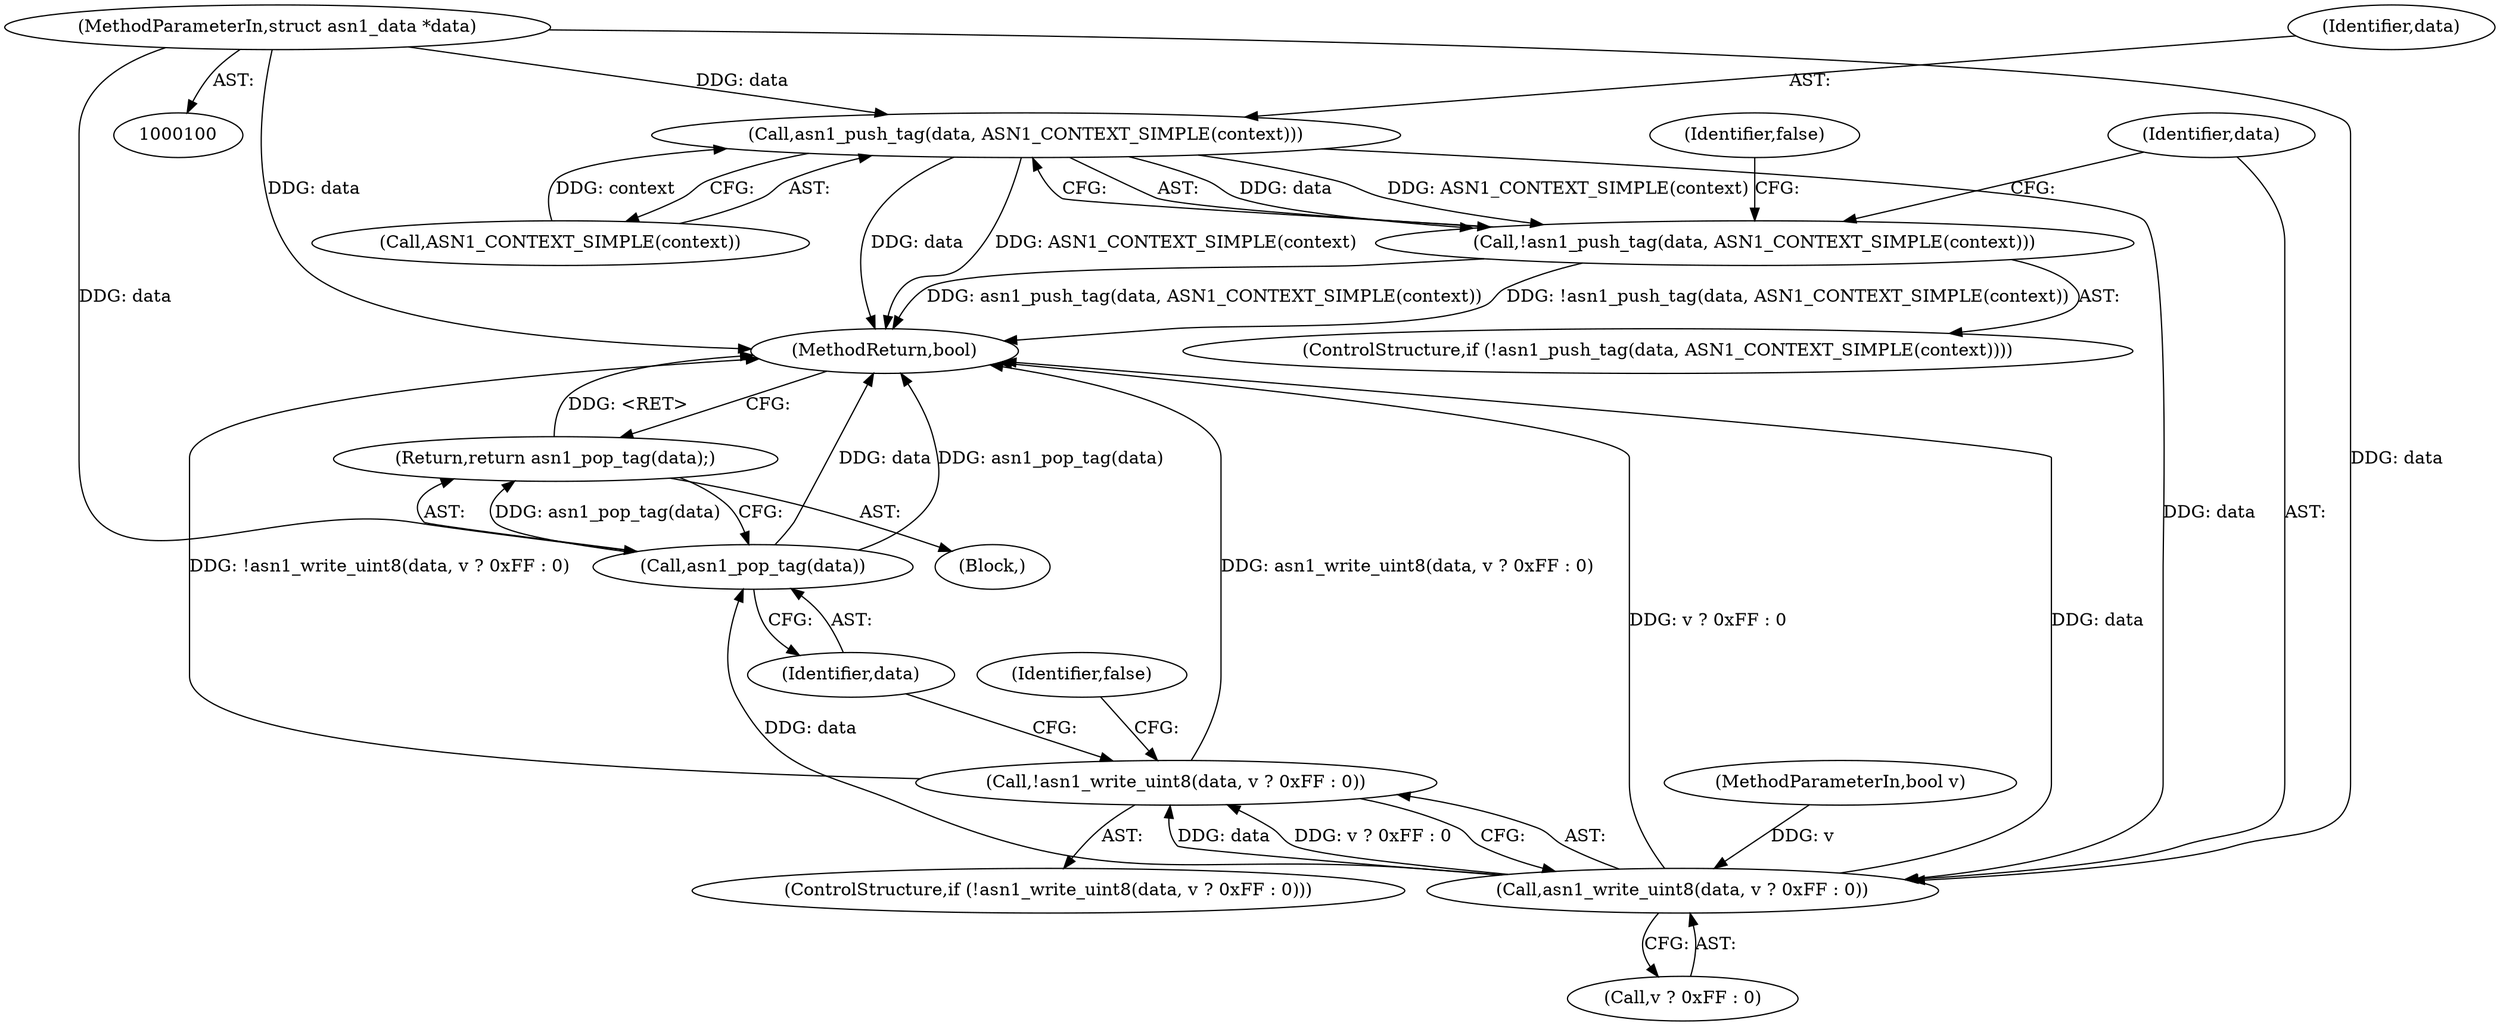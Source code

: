 digraph "0_samba_9d989c9dd7a5b92d0c5d65287935471b83b6e884_2@pointer" {
"1000101" [label="(MethodParameterIn,struct asn1_data *data)"];
"1000107" [label="(Call,asn1_push_tag(data, ASN1_CONTEXT_SIMPLE(context)))"];
"1000106" [label="(Call,!asn1_push_tag(data, ASN1_CONTEXT_SIMPLE(context)))"];
"1000115" [label="(Call,asn1_write_uint8(data, v ? 0xFF : 0))"];
"1000114" [label="(Call,!asn1_write_uint8(data, v ? 0xFF : 0))"];
"1000124" [label="(Call,asn1_pop_tag(data))"];
"1000123" [label="(Return,return asn1_pop_tag(data);)"];
"1000109" [label="(Call,ASN1_CONTEXT_SIMPLE(context))"];
"1000108" [label="(Identifier,data)"];
"1000114" [label="(Call,!asn1_write_uint8(data, v ? 0xFF : 0))"];
"1000123" [label="(Return,return asn1_pop_tag(data);)"];
"1000117" [label="(Call,v ? 0xFF : 0)"];
"1000113" [label="(ControlStructure,if (!asn1_write_uint8(data, v ? 0xFF : 0)))"];
"1000122" [label="(Identifier,false)"];
"1000106" [label="(Call,!asn1_push_tag(data, ASN1_CONTEXT_SIMPLE(context)))"];
"1000112" [label="(Identifier,false)"];
"1000126" [label="(MethodReturn,bool)"];
"1000115" [label="(Call,asn1_write_uint8(data, v ? 0xFF : 0))"];
"1000105" [label="(ControlStructure,if (!asn1_push_tag(data, ASN1_CONTEXT_SIMPLE(context))))"];
"1000102" [label="(MethodParameterIn,bool v)"];
"1000125" [label="(Identifier,data)"];
"1000104" [label="(Block,)"];
"1000124" [label="(Call,asn1_pop_tag(data))"];
"1000116" [label="(Identifier,data)"];
"1000107" [label="(Call,asn1_push_tag(data, ASN1_CONTEXT_SIMPLE(context)))"];
"1000101" [label="(MethodParameterIn,struct asn1_data *data)"];
"1000101" -> "1000100"  [label="AST: "];
"1000101" -> "1000126"  [label="DDG: data"];
"1000101" -> "1000107"  [label="DDG: data"];
"1000101" -> "1000115"  [label="DDG: data"];
"1000101" -> "1000124"  [label="DDG: data"];
"1000107" -> "1000106"  [label="AST: "];
"1000107" -> "1000109"  [label="CFG: "];
"1000108" -> "1000107"  [label="AST: "];
"1000109" -> "1000107"  [label="AST: "];
"1000106" -> "1000107"  [label="CFG: "];
"1000107" -> "1000126"  [label="DDG: data"];
"1000107" -> "1000126"  [label="DDG: ASN1_CONTEXT_SIMPLE(context)"];
"1000107" -> "1000106"  [label="DDG: data"];
"1000107" -> "1000106"  [label="DDG: ASN1_CONTEXT_SIMPLE(context)"];
"1000109" -> "1000107"  [label="DDG: context"];
"1000107" -> "1000115"  [label="DDG: data"];
"1000106" -> "1000105"  [label="AST: "];
"1000112" -> "1000106"  [label="CFG: "];
"1000116" -> "1000106"  [label="CFG: "];
"1000106" -> "1000126"  [label="DDG: asn1_push_tag(data, ASN1_CONTEXT_SIMPLE(context))"];
"1000106" -> "1000126"  [label="DDG: !asn1_push_tag(data, ASN1_CONTEXT_SIMPLE(context))"];
"1000115" -> "1000114"  [label="AST: "];
"1000115" -> "1000117"  [label="CFG: "];
"1000116" -> "1000115"  [label="AST: "];
"1000117" -> "1000115"  [label="AST: "];
"1000114" -> "1000115"  [label="CFG: "];
"1000115" -> "1000126"  [label="DDG: v ? 0xFF : 0"];
"1000115" -> "1000126"  [label="DDG: data"];
"1000115" -> "1000114"  [label="DDG: data"];
"1000115" -> "1000114"  [label="DDG: v ? 0xFF : 0"];
"1000102" -> "1000115"  [label="DDG: v"];
"1000115" -> "1000124"  [label="DDG: data"];
"1000114" -> "1000113"  [label="AST: "];
"1000122" -> "1000114"  [label="CFG: "];
"1000125" -> "1000114"  [label="CFG: "];
"1000114" -> "1000126"  [label="DDG: !asn1_write_uint8(data, v ? 0xFF : 0)"];
"1000114" -> "1000126"  [label="DDG: asn1_write_uint8(data, v ? 0xFF : 0)"];
"1000124" -> "1000123"  [label="AST: "];
"1000124" -> "1000125"  [label="CFG: "];
"1000125" -> "1000124"  [label="AST: "];
"1000123" -> "1000124"  [label="CFG: "];
"1000124" -> "1000126"  [label="DDG: data"];
"1000124" -> "1000126"  [label="DDG: asn1_pop_tag(data)"];
"1000124" -> "1000123"  [label="DDG: asn1_pop_tag(data)"];
"1000123" -> "1000104"  [label="AST: "];
"1000126" -> "1000123"  [label="CFG: "];
"1000123" -> "1000126"  [label="DDG: <RET>"];
}
